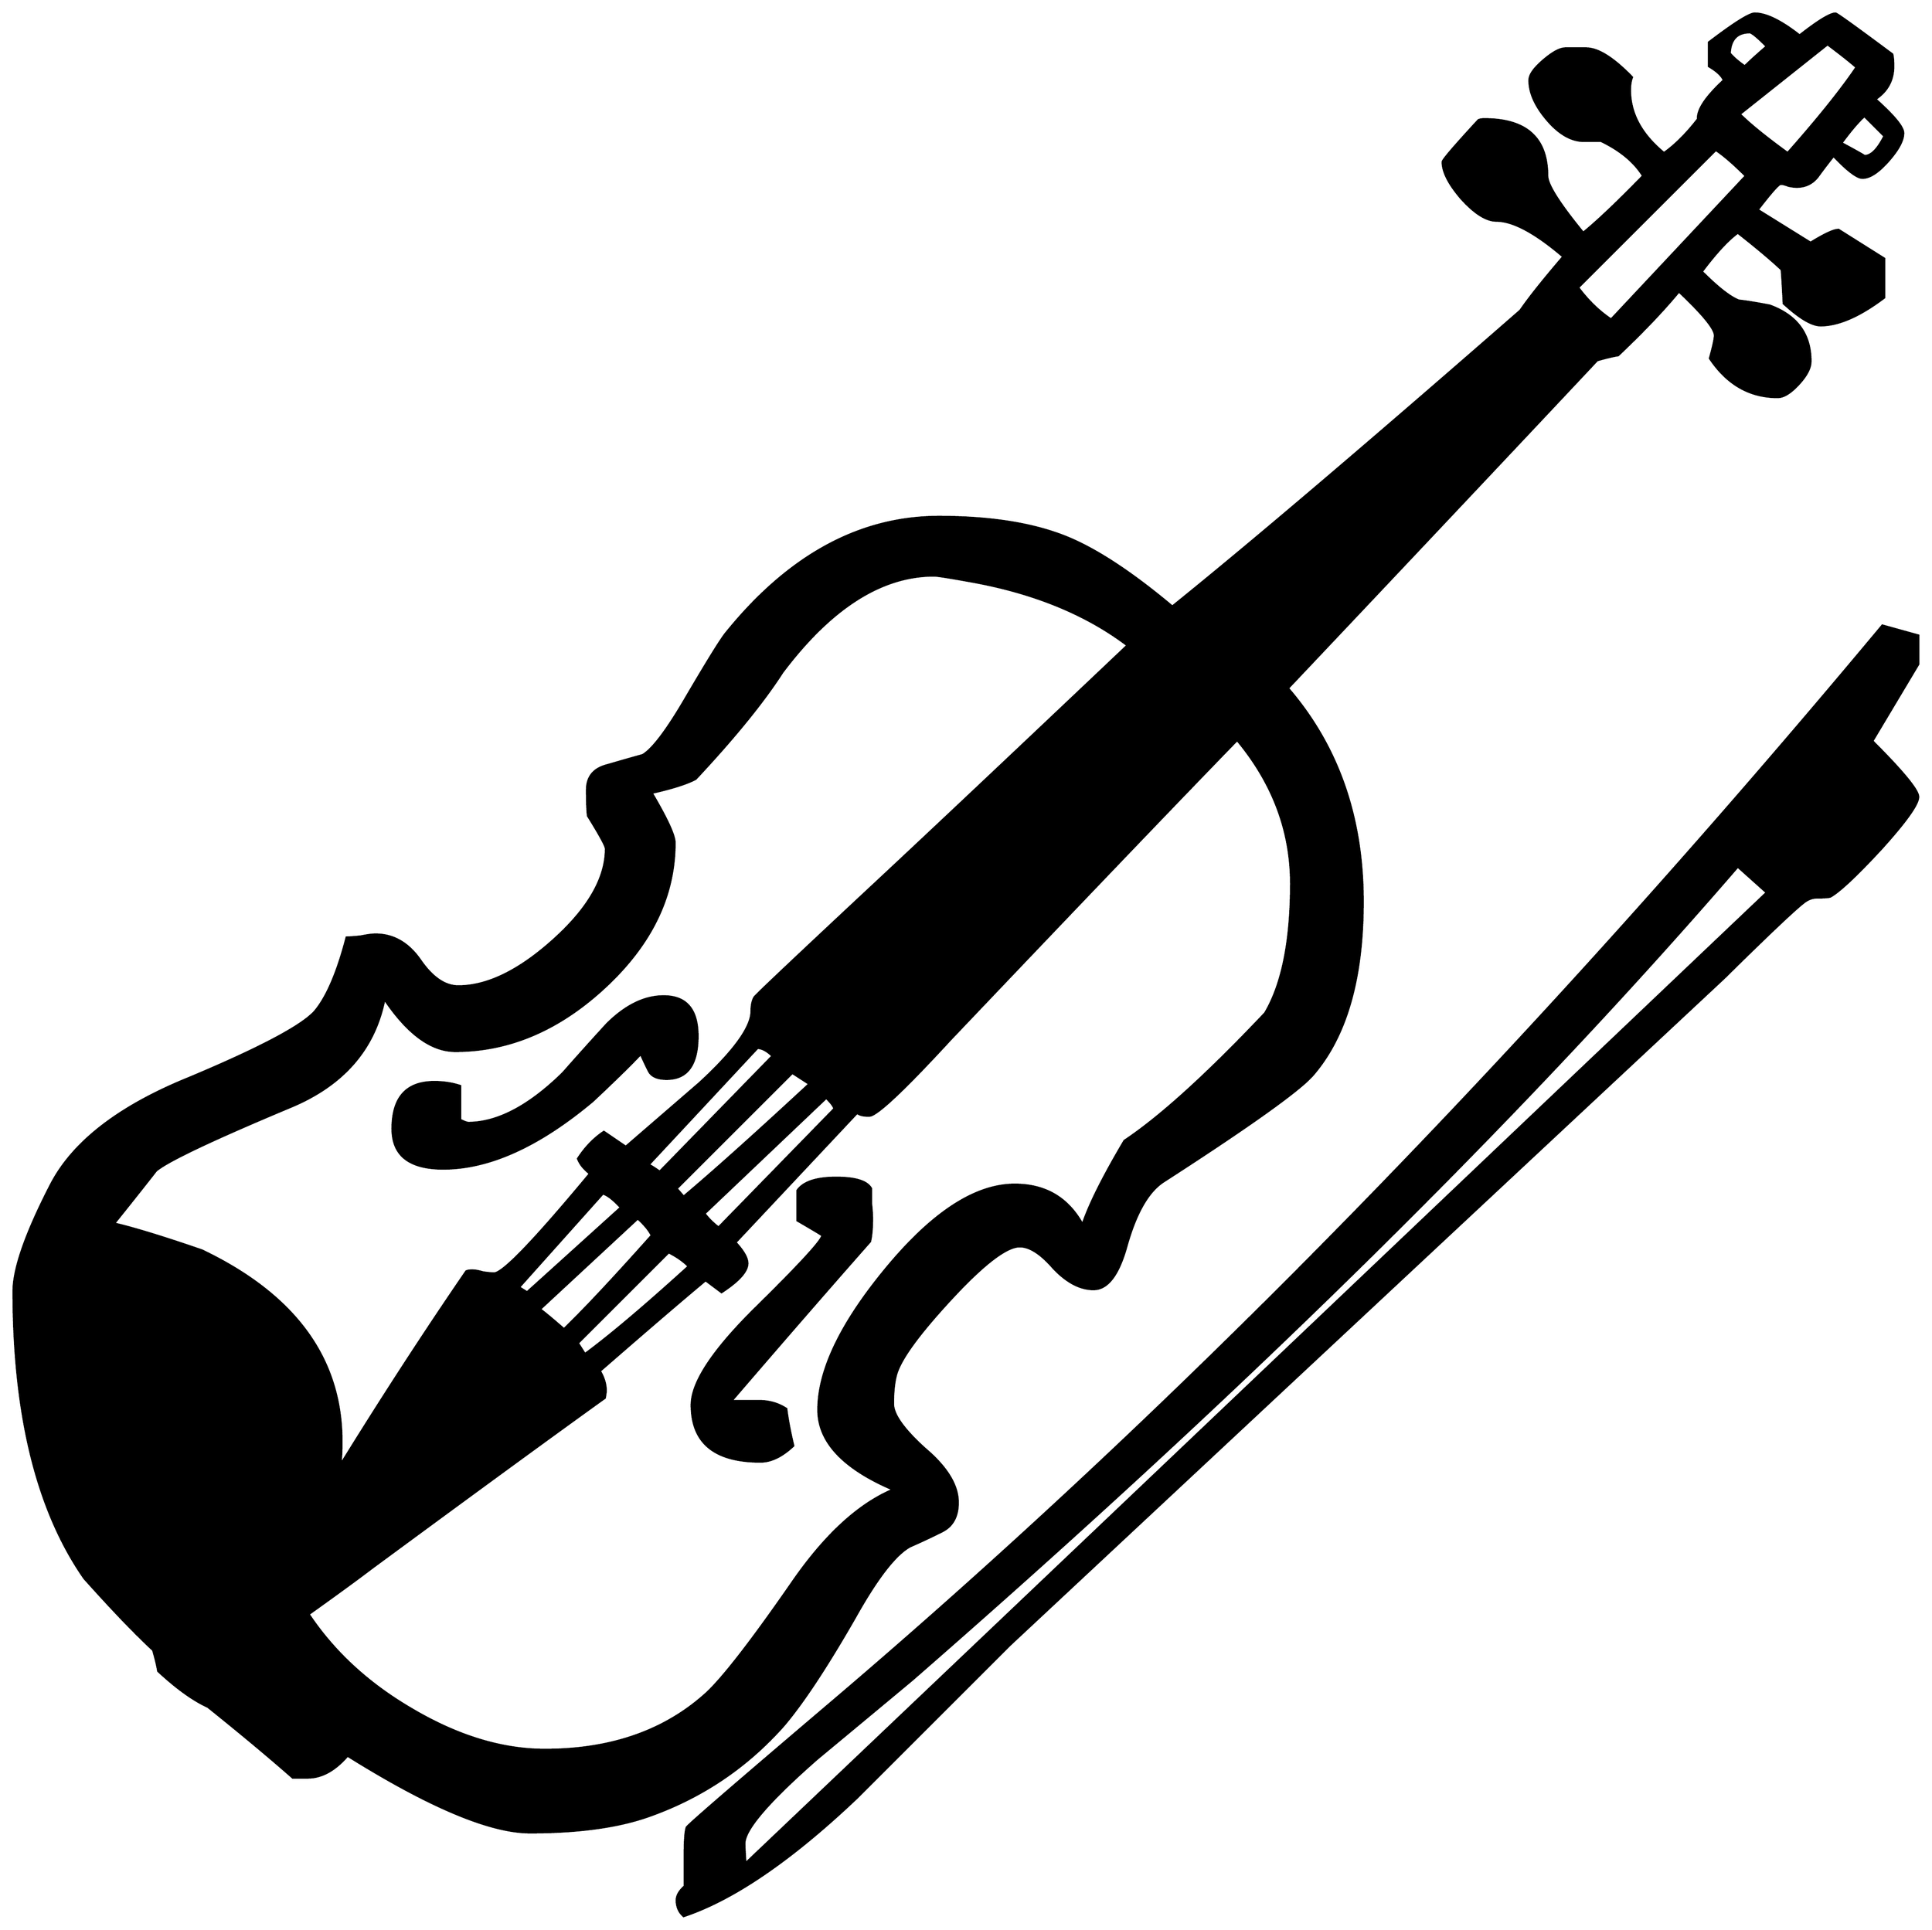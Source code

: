 


\begin{tikzpicture}[y=0.80pt, x=0.80pt, yscale=-1.0, xscale=1.0, inner sep=0pt, outer sep=0pt]
\begin{scope}[shift={(100.0,1704.0)},nonzero rule]
  \path[draw=.,fill=.,line width=1.600pt] (1977.0,-1415.0) ..
    controls (1977.0,-1407.667) and (1972.0,-1398.333) ..
    (1962.0,-1387.0) .. controls (1952.0,-1375.667) and
    (1943.333,-1370.0) .. (1936.0,-1370.0) .. controls
    (1930.667,-1370.0) and (1921.0,-1377.333) .. (1907.0,-1392.0) ..
    controls (1901.667,-1385.333) and (1896.333,-1378.333) ..
    (1891.0,-1371.0) .. controls (1885.667,-1364.333) and
    (1878.667,-1361.0) .. (1870.0,-1361.0) .. controls
    (1868.0,-1361.0) and (1865.333,-1361.333) .. (1862.0,-1362.0) ..
    controls (1858.667,-1363.333) and (1856.0,-1364.0) ..
    (1854.0,-1364.0) .. controls (1852.0,-1364.0) and
    (1844.333,-1355.333) .. (1831.0,-1338.0) -- (1884.0,-1305.0) ..
    controls (1898.0,-1313.667) and (1907.333,-1318.0) ..
    (1912.0,-1318.0) .. controls (1912.0,-1318.0) and
    (1927.333,-1308.333) .. (1958.0,-1289.0) -- (1958.0,-1250.0) ..
    controls (1933.333,-1231.333) and (1912.0,-1222.0) ..
    (1894.0,-1222.0) .. controls (1885.333,-1222.0) and
    (1873.0,-1229.333) .. (1857.0,-1244.0) .. controls
    (1856.333,-1258.0) and (1855.667,-1269.333) .. (1855.0,-1278.0) ..
    controls (1844.333,-1288.0) and (1829.667,-1300.333) ..
    (1811.0,-1315.0) .. controls (1801.0,-1307.667) and
    (1789.0,-1294.667) .. (1775.0,-1276.0) .. controls
    (1791.0,-1260.0) and (1803.333,-1250.333) .. (1812.0,-1247.0) ..
    controls (1818.667,-1246.333) and (1829.0,-1244.667) ..
    (1843.0,-1242.0) .. controls (1870.333,-1232.0) and
    (1884.0,-1213.333) .. (1884.0,-1186.0) .. controls
    (1884.0,-1179.333) and (1880.0,-1171.667) .. (1872.0,-1163.0) ..
    controls (1864.0,-1154.333) and (1857.0,-1150.0) ..
    (1851.0,-1150.0) .. controls (1823.0,-1150.0) and
    (1800.333,-1163.0) .. (1783.0,-1189.0) .. controls
    (1786.333,-1201.0) and (1788.0,-1208.667) .. (1788.0,-1212.0) ..
    controls (1788.0,-1218.667) and (1776.0,-1233.333) ..
    (1752.0,-1256.0) .. controls (1736.0,-1236.667) and
    (1715.667,-1215.333) .. (1691.0,-1192.0) .. controls
    (1686.333,-1191.333) and (1679.333,-1189.667) .. (1670.0,-1187.0) ..
    controls (1578.0,-1089.0) and (1474.667,-979.333) ..
    (1360.0,-858.0) .. controls (1410.0,-800.0) and
    (1435.0,-728.667) .. (1435.0,-644.0) .. controls
    (1435.0,-566.0) and (1418.0,-507.667) .. (1384.0,-469.0) ..
    controls (1369.333,-453.0) and (1319.667,-417.667) ..
    (1235.0,-363.0) .. controls (1219.667,-353.0) and
    (1207.333,-331.333) .. (1198.0,-298.0) .. controls
    (1190.0,-269.333) and (1179.0,-255.0) .. (1165.0,-255.0) ..
    controls (1151.667,-255.0) and (1138.333,-262.0) ..
    (1125.0,-276.0) .. controls (1112.333,-290.667) and
    (1101.0,-298.0) .. (1091.0,-298.0) .. controls
    (1077.667,-298.0) and (1054.667,-280.333) .. (1022.0,-245.0) ..
    controls (989.333,-209.667) and (971.0,-184.333) .. (967.0,-169.0)
    .. controls (965.0,-161.667) and (964.0,-152.0) ..
    (964.0,-140.0) .. controls (964.0,-129.333) and (974.667,-114.333)
    .. (996.0,-95.0) .. controls (1018.0,-76.333) and
    (1029.0,-58.333) .. (1029.0,-41.0) .. controls (1029.0,-27.0)
    and (1023.667,-17.333) .. (1013.0,-12.0) .. controls
    (1002.333,-6.667) and (991.667,-1.667) .. (981.0,3.0) .. controls
    (966.333,11.0) and (948.0,34.667) .. (926.0,74.0) .. controls
    (897.333,124.0) and (873.333,160.333) .. (854.0,183.0) .. controls
    (816.667,225.0) and (771.333,255.333) .. (718.0,274.0) .. controls
    (687.333,284.667) and (648.0,290.0) .. (600.0,290.0) .. controls
    (560.0,290.0) and (499.0,264.333) .. (417.0,213.0) .. controls
    (404.333,227.667) and (391.0,235.0) .. (377.0,235.0) --
    (362.0,235.0) .. controls (339.333,215.0) and (311.0,191.333) ..
    (277.0,164.0) .. controls (262.333,157.333) and (245.667,145.333) ..
    (227.0,128.0) .. controls (226.333,123.333) and (224.667,116.333) ..
    (222.0,107.0) .. controls (204.0,90.333) and (181.0,66.333) ..
    (153.0,35.0) .. controls (105.667,-33.0) and (82.0,-129.0) ..
    (82.0,-253.0) .. controls (82.0,-275.667) and (94.333,-311.0) ..
    (119.0,-359.0) .. controls (141.0,-402.333) and (187.333,-438.333)
    .. (258.0,-467.0) .. controls (332.667,-498.333) and
    (375.333,-521.333) .. (386.0,-536.0) .. controls (397.333,-550.667)
    and (407.333,-574.667) .. (416.0,-608.0) .. controls
    (418.667,-608.0) and (423.333,-608.333) .. (430.0,-609.0) ..
    controls (436.667,-610.333) and (441.667,-611.0) .. (445.0,-611.0)
    .. controls (463.0,-611.0) and (478.0,-602.333) ..
    (490.0,-585.0) .. controls (502.0,-567.667) and (514.667,-559.0)
    .. (528.0,-559.0) .. controls (557.333,-559.0) and
    (589.333,-574.667) .. (624.0,-606.0) .. controls (658.667,-637.333)
    and (676.0,-667.667) .. (676.0,-697.0) .. controls
    (676.0,-699.667) and (670.0,-710.667) .. (658.0,-730.0) ..
    controls (657.333,-735.333) and (657.0,-744.0) .. (657.0,-756.0)
    .. controls (657.0,-769.333) and (664.0,-777.667) ..
    (678.0,-781.0) .. controls (689.333,-784.333) and (701.0,-787.667)
    .. (713.0,-791.0) .. controls (723.0,-797.0) and
    (737.333,-816.0) .. (756.0,-848.0) .. controls (778.667,-886.667)
    and (792.333,-908.667) .. (797.0,-914.0) .. controls
    (859.667,-991.333) and (930.667,-1030.0) .. (1010.0,-1030.0) ..
    controls (1061.333,-1030.0) and (1103.667,-1023.333) ..
    (1137.0,-1010.0) .. controls (1167.0,-998.0) and
    (1202.667,-974.667) .. (1244.0,-940.0) .. controls
    (1323.333,-1004.0) and (1439.667,-1103.0) .. (1593.0,-1237.0) ..
    controls (1601.667,-1249.667) and (1616.0,-1267.667) ..
    (1636.0,-1291.0) .. controls (1608.0,-1315.0) and
    (1585.667,-1327.0) .. (1569.0,-1327.0) .. controls
    (1559.0,-1327.0) and (1547.333,-1334.333) .. (1534.0,-1349.0) ..
    controls (1521.333,-1363.667) and (1515.0,-1376.0) ..
    (1515.0,-1386.0) .. controls (1515.0,-1388.0) and
    (1527.0,-1402.0) .. (1551.0,-1428.0) .. controls
    (1552.333,-1428.667) and (1554.333,-1429.0) .. (1557.0,-1429.0) ..
    controls (1599.0,-1429.0) and (1620.0,-1410.0) ..
    (1620.0,-1372.0) .. controls (1620.0,-1363.333) and
    (1632.0,-1344.333) .. (1656.0,-1315.0) .. controls
    (1670.0,-1326.333) and (1690.0,-1345.333) .. (1716.0,-1372.0) ..
    controls (1707.333,-1386.0) and (1693.333,-1397.667) ..
    (1674.0,-1407.0) .. controls (1674.0,-1407.0) and
    (1668.333,-1407.0) .. (1657.0,-1407.0) .. controls
    (1644.333,-1407.0) and (1632.0,-1414.0) .. (1620.0,-1428.0) ..
    controls (1608.0,-1442.0) and (1602.0,-1455.333) ..
    (1602.0,-1468.0) .. controls (1602.0,-1473.333) and
    (1606.667,-1480.0) .. (1616.0,-1488.0) .. controls
    (1625.333,-1496.0) and (1632.667,-1500.0) .. (1638.0,-1500.0) ..
    controls (1638.0,-1500.0) and (1645.0,-1500.0) ..
    (1659.0,-1500.0) .. controls (1671.0,-1500.0) and
    (1686.333,-1490.333) .. (1705.0,-1471.0) .. controls
    (1703.667,-1467.667) and (1703.0,-1463.333) .. (1703.0,-1458.0) ..
    controls (1703.0,-1434.667) and (1714.333,-1413.667) ..
    (1737.0,-1395.0) .. controls (1748.333,-1403.0) and
    (1759.667,-1414.333) .. (1771.0,-1429.0) .. controls
    (1770.333,-1438.333) and (1779.0,-1451.333) .. (1797.0,-1468.0) ..
    controls (1795.0,-1472.667) and (1790.0,-1477.333) ..
    (1782.0,-1482.0) -- (1782.0,-1506.0) .. controls
    (1807.333,-1525.333) and (1822.667,-1535.0) .. (1828.0,-1535.0) ..
    controls (1839.333,-1535.0) and (1854.333,-1527.667) ..
    (1873.0,-1513.0) .. controls (1891.667,-1527.667) and
    (1903.667,-1535.0) .. (1909.0,-1535.0) .. controls
    (1910.333,-1535.0) and (1929.333,-1521.333) .. (1966.0,-1494.0) ..
    controls (1966.667,-1491.333) and (1967.0,-1487.333) ..
    (1967.0,-1482.0) .. controls (1967.0,-1468.0) and
    (1961.0,-1457.0) .. (1949.0,-1449.0) .. controls
    (1967.667,-1432.333) and (1977.0,-1421.0) .. (1977.0,-1415.0) --
    cycle(1992.0,-749.0) .. controls (1992.0,-741.667) and
    (1979.667,-724.333) .. (1955.0,-697.0) .. controls
    (1930.333,-670.333) and (1913.333,-654.333) .. (1904.0,-649.0) ..
    controls (1902.667,-648.333) and (1898.333,-648.0) ..
    (1891.0,-648.0) .. controls (1887.0,-648.0) and
    (1883.333,-647.0) .. (1880.0,-645.0) .. controls
    (1874.0,-641.667) and (1846.333,-615.667) .. (1797.0,-567.0) ..
    controls (1797.0,-567.0) and (1736.0,-510.0) ..
    (1614.0,-396.0) -- (1081.0,102.0) .. controls (1029.667,153.333)
    and (978.667,204.333) .. (928.0,255.0) .. controls (862.0,317.667)
    and (804.0,357.333) .. (754.0,374.0) .. controls (749.333,370.0)
    and (747.0,364.667) .. (747.0,358.0) .. controls (747.0,353.333)
    and (749.667,348.667) .. (755.0,344.0) .. controls (755.0,344.0)
    and (755.0,333.333) .. (755.0,312.0) .. controls (755.0,298.0)
    and (755.667,289.0) .. (757.0,285.0) .. controls (757.667,283.0)
    and (807.0,240.333) .. (905.0,157.0) .. controls
    (1255.667,-141.667) and (1606.0,-501.0) .. (1956.0,-921.0) --
    (1992.0,-911.0) -- (1992.0,-882.0) -- (1946.0,-805.0) ..
    controls (1976.667,-774.333) and (1992.0,-755.667) ..
    (1992.0,-749.0) -- cycle(1958.0,-1412.0) -- (1938.0,-1432.0)
    .. controls (1932.0,-1426.667) and (1924.333,-1417.667) ..
    (1915.0,-1405.0) .. controls (1931.0,-1396.333) and
    (1938.667,-1392.0) .. (1938.0,-1392.0) .. controls
    (1944.667,-1392.0) and (1951.333,-1398.667) .. (1958.0,-1412.0) --
    cycle(1930.0,-1481.0) .. controls (1924.0,-1486.333) and
    (1914.333,-1494.0) .. (1901.0,-1504.0) -- (1813.0,-1434.0) ..
    controls (1823.0,-1424.0) and (1839.0,-1411.0) ..
    (1861.0,-1395.0) .. controls (1891.667,-1429.667) and
    (1914.667,-1458.333) .. (1930.0,-1481.0) --
    cycle(1840.0,-1502.0) .. controls (1830.667,-1511.333) and
    (1825.0,-1516.0) .. (1823.0,-1516.0) .. controls
    (1810.333,-1516.0) and (1803.667,-1509.0) .. (1803.0,-1495.0) ..
    controls (1806.333,-1491.0) and (1811.333,-1486.667) ..
    (1818.0,-1482.0) .. controls (1822.667,-1486.667) and
    (1830.0,-1493.333) .. (1840.0,-1502.0) --
    cycle(1819.0,-1372.0) .. controls (1807.0,-1384.0) and
    (1797.0,-1392.667) .. (1789.0,-1398.0) -- (1651.0,-1260.0) ..
    controls (1661.0,-1246.667) and (1672.0,-1236.0) ..
    (1684.0,-1228.0) -- (1819.0,-1372.0) -- cycle(1840.0,-653.0)
    -- (1811.0,-679.0) .. controls (1592.333,-425.667) and
    (1316.333,-153.667) .. (983.0,137.0) .. controls (951.0,163.667)
    and (919.333,190.0) .. (888.0,216.0) .. controls (839.333,258.667)
    and (815.0,287.0) .. (815.0,301.0) .. controls (815.0,304.333)
    and (815.333,311.0) .. (816.0,321.0) -- (1840.0,-653.0) --
    cycle(880.0,-461.0) -- (863.0,-472.0) -- (747.0,-356.0) --
    (754.0,-348.0) .. controls (783.333,-372.667) and (825.333,-410.333)
    .. (880.0,-461.0) -- cycle(905.0,-436.0) .. controls
    (905.0,-438.0) and (902.333,-441.667) .. (897.0,-447.0) --
    (775.0,-331.0) .. controls (778.333,-326.333) and (783.0,-321.667)
    .. (789.0,-317.0) -- (905.0,-436.0) -- cycle(1199.0,-901.0)
    .. controls (1157.667,-932.333) and (1105.667,-953.667) ..
    (1043.0,-965.0) .. controls (1021.0,-969.0) and
    (1008.333,-971.0) .. (1005.0,-971.0) .. controls
    (952.333,-971.0) and (901.667,-938.667) .. (853.0,-874.0) ..
    controls (833.667,-844.0) and (804.667,-808.333) .. (766.0,-767.0)
    .. controls (757.333,-762.333) and (742.667,-757.667) ..
    (722.0,-753.0) .. controls (737.333,-727.0) and (745.0,-710.333)
    .. (745.0,-703.0) .. controls (745.0,-649.667) and
    (721.667,-601.333) .. (675.0,-558.0) .. controls (629.0,-515.333)
    and (579.0,-494.0) .. (525.0,-494.0) .. controls
    (501.0,-494.0) and (477.333,-511.333) .. (454.0,-546.0) ..
    controls (444.0,-496.0) and (412.667,-460.0) .. (360.0,-438.0)
    .. controls (282.0,-405.333) and (237.0,-384.0) ..
    (225.0,-374.0) .. controls (215.667,-362.0) and (201.667,-344.333)
    .. (183.0,-321.0) .. controls (203.0,-316.333) and
    (232.333,-307.333) .. (271.0,-294.0) .. controls (364.333,-249.333)
    and (411.0,-185.333) .. (411.0,-102.0) .. controls
    (411.0,-94.667) and (410.667,-87.0) .. (410.0,-79.0) .. controls
    (452.0,-147.0) and (494.0,-211.667) .. (536.0,-273.0) ..
    controls (537.333,-273.667) and (539.333,-274.0) .. (542.0,-274.0)
    .. controls (544.667,-274.0) and (548.333,-273.333) ..
    (553.0,-272.0) .. controls (557.667,-271.333) and (561.333,-271.0)
    .. (564.0,-271.0) .. controls (572.667,-271.0) and
    (604.667,-304.333) .. (660.0,-371.0) .. controls (654.0,-375.667)
    and (650.0,-380.667) .. (648.0,-386.0) .. controls
    (655.333,-397.333) and (664.0,-406.333) .. (674.0,-413.0) --
    (696.0,-398.0) .. controls (720.667,-419.333) and (745.333,-440.667)
    .. (770.0,-462.0) .. controls (804.667,-494.0) and
    (822.0,-518.0) .. (822.0,-534.0) .. controls (822.0,-540.0)
    and (823.0,-544.667) .. (825.0,-548.0) .. controls
    (827.667,-551.333) and (864.667,-586.333) .. (936.0,-653.0) ..
    controls (994.667,-707.667) and (1082.333,-790.333) ..
    (1199.0,-901.0) -- cycle(843.0,-489.0) .. controls
    (837.667,-494.333) and (832.667,-497.0) .. (828.0,-497.0) --
    (719.0,-380.0) .. controls (721.667,-378.667) and (725.333,-376.333)
    .. (730.0,-373.0) -- (843.0,-489.0) -- cycle(1363.0,-662.0)
    .. controls (1363.0,-714.667) and (1345.0,-762.667) ..
    (1309.0,-806.0) .. controls (1244.333,-739.333) and
    (1148.333,-639.0) .. (1021.0,-505.0) .. controls
    (974.333,-454.333) and (947.333,-429.0) .. (940.0,-429.0) ..
    controls (934.0,-429.0) and (930.0,-430.0) .. (928.0,-432.0)
    -- (806.0,-302.0) .. controls (814.0,-293.333) and
    (818.0,-286.333) .. (818.0,-281.0) .. controls (818.0,-273.0)
    and (809.333,-263.333) .. (792.0,-252.0) -- (776.0,-264.0) ..
    controls (752.0,-244.0) and (716.667,-213.667) .. (670.0,-173.0)
    .. controls (674.0,-166.333) and (676.0,-159.667) ..
    (676.0,-153.0) .. controls (676.0,-152.333) and (675.667,-150.0)
    .. (675.0,-146.0) .. controls (623.0,-108.667) and
    (545.0,-51.667) .. (441.0,25.0) .. controls (427.0,35.667) and
    (406.0,51.0) .. (378.0,71.0) .. controls (403.333,109.0) and
    (437.667,140.667) .. (481.0,166.0) .. controls (527.0,193.333) and
    (571.667,207.0) .. (615.0,207.0) .. controls (680.333,207.0) and
    (733.667,188.667) .. (775.0,152.0) .. controls (791.667,137.333) and
    (821.0,99.667) .. (863.0,39.0) .. controls (895.667,-8.333) and
    (929.333,-39.333) .. (964.0,-54.0) .. controls (914.0,-75.333) and
    (889.0,-102.0) .. (889.0,-134.0) .. controls (889.0,-174.0)
    and (912.0,-221.667) .. (958.0,-277.0) .. controls
    (1004.0,-332.333) and (1046.667,-360.0) .. (1086.0,-360.0) ..
    controls (1116.667,-360.0) and (1139.333,-346.667) ..
    (1154.0,-320.0) .. controls (1160.667,-340.0) and
    (1174.667,-368.0) .. (1196.0,-404.0) .. controls
    (1232.0,-428.0) and (1279.0,-470.667) .. (1337.0,-532.0) ..
    controls (1354.333,-561.333) and (1363.0,-604.667) ..
    (1363.0,-662.0) -- cycle(759.0,-278.0) .. controls
    (753.667,-283.333) and (747.0,-288.0) .. (739.0,-292.0) --
    (648.0,-201.0) -- (655.0,-190.0) .. controls (680.333,-208.667)
    and (715.0,-238.0) .. (759.0,-278.0) -- cycle(691.0,-337.0)
    .. controls (683.667,-345.0) and (677.667,-349.667) ..
    (673.0,-351.0) -- (589.0,-257.0) -- (597.0,-252.0) ..
    controls (617.667,-270.667) and (649.0,-299.0) .. (691.0,-337.0)
    -- cycle(722.0,-309.0) .. controls (719.333,-314.333) and
    (714.667,-320.0) .. (708.0,-326.0) -- (610.0,-235.0) ..
    controls (615.333,-231.0) and (623.333,-224.333) .. (634.0,-215.0)
    .. controls (654.667,-235.0) and (684.0,-266.333) ..
    (722.0,-309.0) -- cycle(768.0,-509.0) .. controls
    (768.0,-480.333) and (757.667,-466.0) .. (737.0,-466.0) ..
    controls (727.667,-466.0) and (721.667,-468.667) .. (719.0,-474.0)
    .. controls (716.333,-479.333) and (713.667,-485.0) ..
    (711.0,-491.0) .. controls (701.0,-480.333) and (685.0,-464.667)
    .. (663.0,-444.0) .. controls (609.0,-398.667) and
    (559.0,-376.0) .. (513.0,-376.0) .. controls (479.0,-376.0)
    and (462.0,-389.333) .. (462.0,-416.0) .. controls
    (462.0,-447.333) and (476.0,-463.0) .. (504.0,-463.0) ..
    controls (513.333,-463.0) and (522.0,-461.667) .. (530.0,-459.0)
    -- (530.0,-425.0) .. controls (534.0,-423.0) and
    (536.667,-422.0) .. (538.0,-422.0) .. controls (567.333,-422.0)
    and (599.0,-438.667) .. (633.0,-472.0) .. controls
    (647.667,-488.667) and (662.333,-505.0) .. (677.0,-521.0) ..
    controls (695.667,-539.667) and (714.667,-549.0) .. (734.0,-549.0)
    .. controls (756.667,-549.0) and (768.0,-535.667) ..
    (768.0,-509.0) -- cycle(943.0,-326.0) .. controls
    (943.0,-316.667) and (942.333,-309.0) .. (941.0,-303.0) ..
    controls (901.0,-257.667) and (854.667,-204.333) .. (802.0,-143.0)
    .. controls (802.0,-143.0) and (811.0,-143.0) ..
    (829.0,-143.0) .. controls (839.667,-143.0) and (849.0,-140.333)
    .. (857.0,-135.0) .. controls (858.333,-124.333) and
    (860.667,-112.0) .. (864.0,-98.0) .. controls (852.667,-87.333)
    and (841.667,-82.0) .. (831.0,-82.0) .. controls (785.0,-82.0)
    and (762.0,-101.0) .. (762.0,-139.0) .. controls
    (762.0,-161.667) and (783.667,-194.333) .. (827.0,-237.0) ..
    controls (871.0,-280.333) and (893.0,-304.333) .. (893.0,-309.0)
    .. controls (892.333,-309.667) and (884.0,-314.667) ..
    (868.0,-324.0) -- (868.0,-354.0) .. controls (874.0,-362.667)
    and (887.0,-367.0) .. (907.0,-367.0) .. controls
    (926.333,-367.0) and (938.0,-363.333) .. (942.0,-356.0) ..
    controls (942.0,-352.667) and (942.0,-347.667) .. (942.0,-341.0)
    .. controls (942.667,-334.333) and (943.0,-329.333) ..
    (943.0,-326.0) -- cycle;
\end{scope}

\end{tikzpicture}

